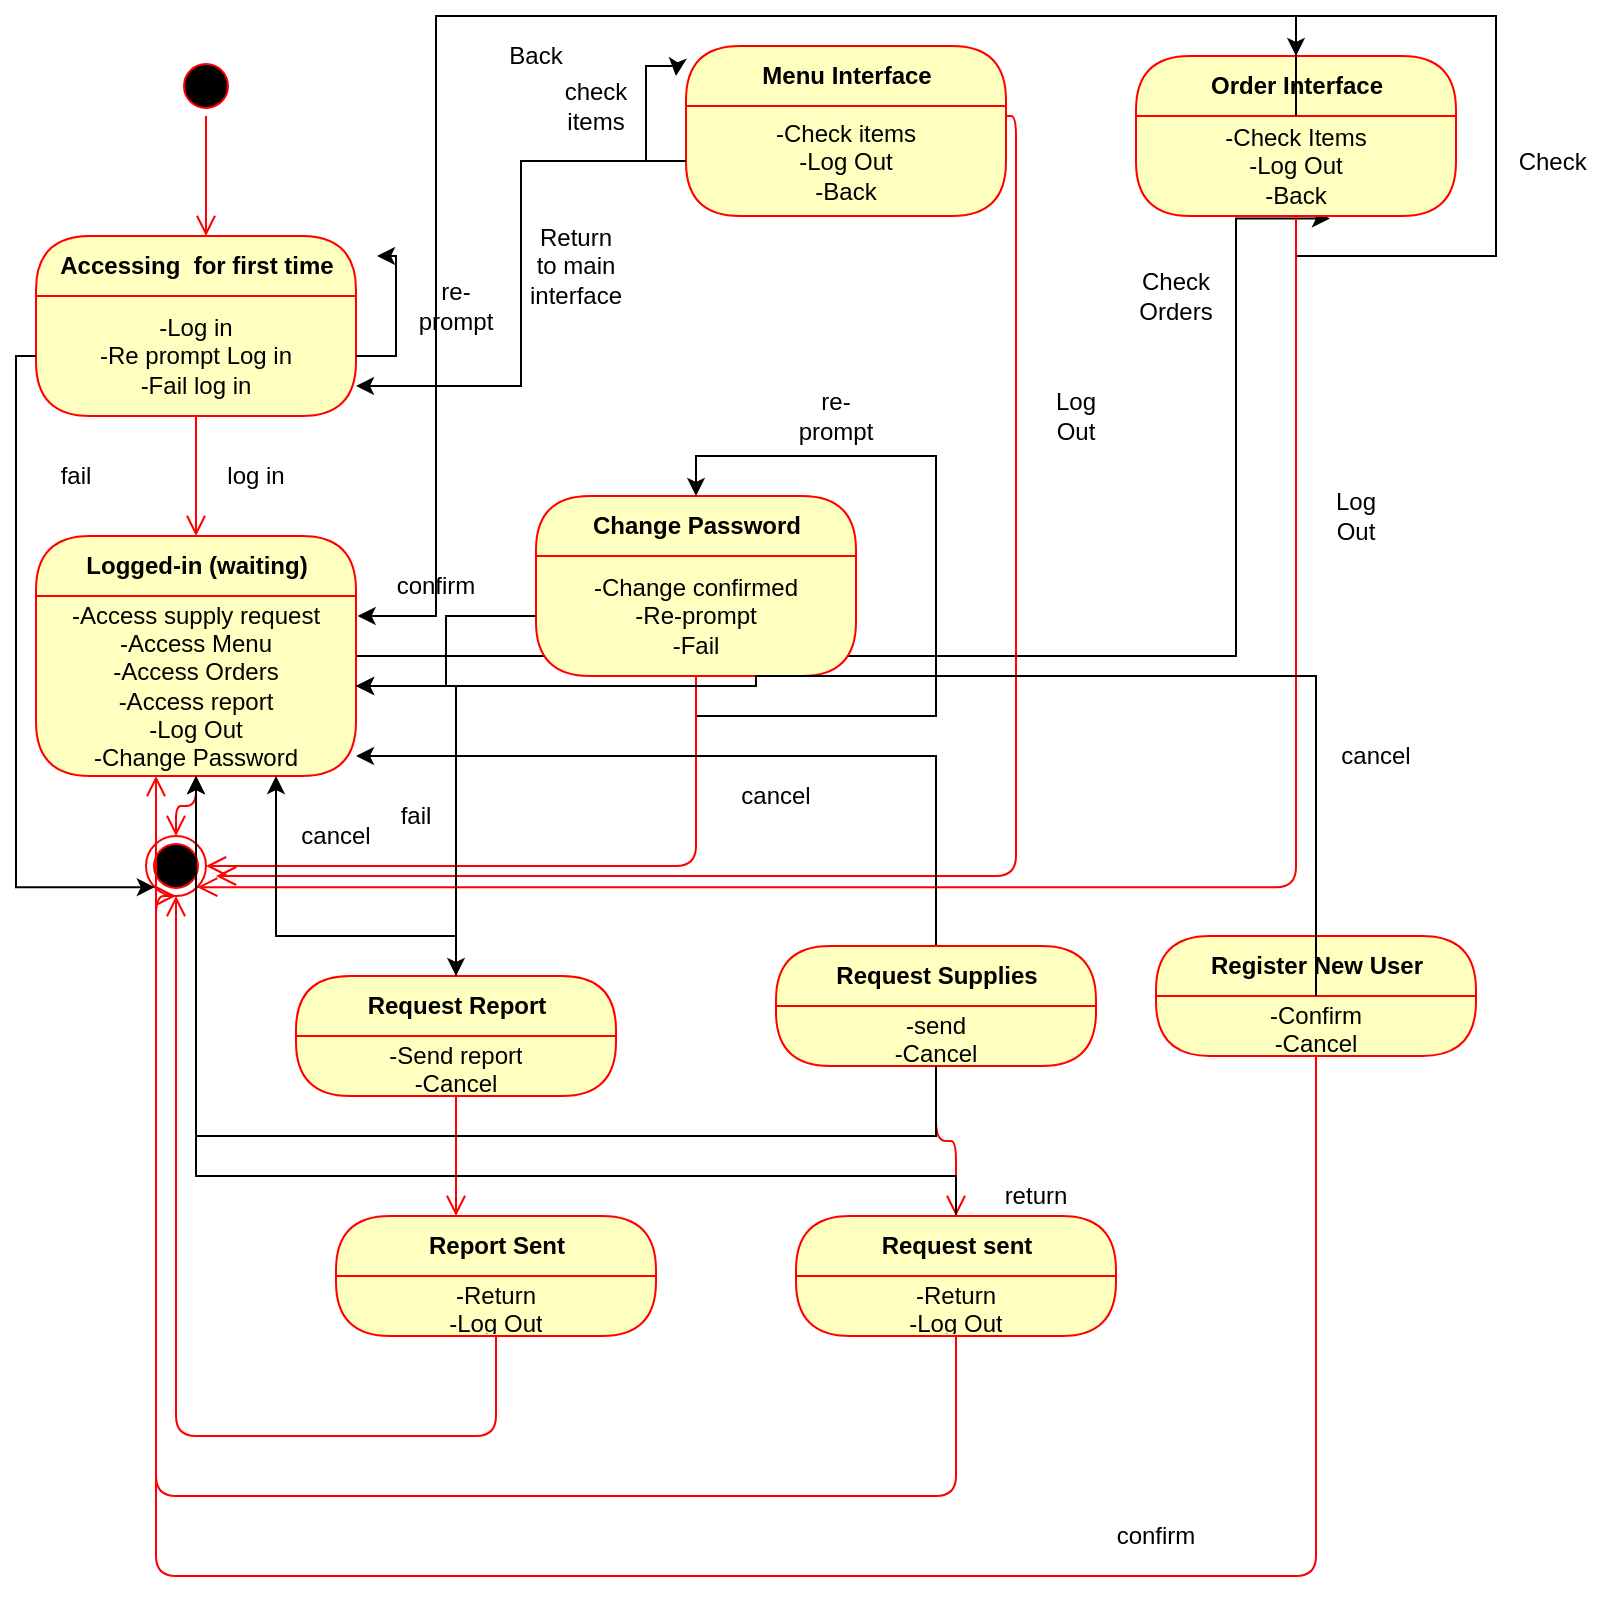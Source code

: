 <mxfile version="10.6.6" type="device"><diagram id="8wEIx84eH4FbLb4B6YSK" name="Page-1"><mxGraphModel dx="1181" dy="649" grid="1" gridSize="10" guides="1" tooltips="1" connect="1" arrows="1" fold="1" page="1" pageScale="1" pageWidth="850" pageHeight="1100" math="0" shadow="0"><root><mxCell id="0"/><mxCell id="1" parent="0"/><mxCell id="n7SYliNY7oAw-3sgeXin-1" value="" style="ellipse;html=1;shape=startState;fillColor=#000000;strokeColor=#ff0000;" vertex="1" parent="1"><mxGeometry x="90" y="40" width="30" height="30" as="geometry"/></mxCell><mxCell id="n7SYliNY7oAw-3sgeXin-2" value="" style="edgeStyle=orthogonalEdgeStyle;html=1;verticalAlign=bottom;endArrow=open;endSize=8;strokeColor=#ff0000;" edge="1" source="n7SYliNY7oAw-3sgeXin-1" parent="1"><mxGeometry relative="1" as="geometry"><mxPoint x="105" y="130" as="targetPoint"/></mxGeometry></mxCell><mxCell id="n7SYliNY7oAw-3sgeXin-3" value="Accessing&amp;nbsp; for first time" style="swimlane;html=1;fontStyle=1;align=center;verticalAlign=middle;childLayout=stackLayout;horizontal=1;startSize=30;horizontalStack=0;resizeParent=0;resizeLast=1;container=0;fontColor=#000000;collapsible=0;rounded=1;arcSize=30;strokeColor=#ff0000;fillColor=#ffffc0;swimlaneFillColor=#ffffc0;" vertex="1" parent="1"><mxGeometry x="20" y="130" width="160" height="90" as="geometry"/></mxCell><mxCell id="n7SYliNY7oAw-3sgeXin-4" value="-Log in&lt;br&gt;-Re prompt Log in&lt;br&gt;-Fail log in&lt;br&gt;" style="text;html=1;strokeColor=none;fillColor=none;align=center;verticalAlign=middle;spacingLeft=4;spacingRight=4;whiteSpace=wrap;overflow=hidden;rotatable=0;fontColor=#000000;" vertex="1" parent="n7SYliNY7oAw-3sgeXin-3"><mxGeometry y="30" width="160" height="60" as="geometry"/></mxCell><mxCell id="n7SYliNY7oAw-3sgeXin-5" value="" style="edgeStyle=orthogonalEdgeStyle;html=1;verticalAlign=bottom;endArrow=open;endSize=8;strokeColor=#ff0000;entryX=0.5;entryY=0;entryDx=0;entryDy=0;" edge="1" source="n7SYliNY7oAw-3sgeXin-3" parent="1" target="n7SYliNY7oAw-3sgeXin-7"><mxGeometry relative="1" as="geometry"><mxPoint x="100" y="270" as="targetPoint"/><Array as="points"><mxPoint x="100" y="260"/><mxPoint x="100" y="260"/></Array></mxGeometry></mxCell><mxCell id="n7SYliNY7oAw-3sgeXin-47" style="edgeStyle=orthogonalEdgeStyle;rounded=0;orthogonalLoop=1;jettySize=auto;html=1;entryX=0.606;entryY=1.025;entryDx=0;entryDy=0;entryPerimeter=0;" edge="1" parent="1" source="n7SYliNY7oAw-3sgeXin-7" target="n7SYliNY7oAw-3sgeXin-40"><mxGeometry relative="1" as="geometry"><Array as="points"><mxPoint x="620" y="340"/><mxPoint x="620" y="121"/></Array></mxGeometry></mxCell><mxCell id="n7SYliNY7oAw-3sgeXin-7" value="Logged-in (waiting)" style="swimlane;html=1;fontStyle=1;align=center;verticalAlign=middle;childLayout=stackLayout;horizontal=1;startSize=30;horizontalStack=0;resizeParent=0;resizeLast=1;container=0;fontColor=#000000;collapsible=0;rounded=1;arcSize=30;strokeColor=#ff0000;fillColor=#ffffc0;swimlaneFillColor=#ffffc0;" vertex="1" parent="1"><mxGeometry x="20" y="280" width="160" height="120" as="geometry"/></mxCell><mxCell id="n7SYliNY7oAw-3sgeXin-8" value="-Access supply request&lt;br&gt;-Access Menu&lt;br&gt;-Access Orders&lt;br&gt;-Access report&lt;br&gt;-Log Out&lt;br&gt;-Change Password&lt;br&gt;" style="text;html=1;strokeColor=none;fillColor=none;align=center;verticalAlign=middle;spacingLeft=4;spacingRight=4;whiteSpace=wrap;overflow=hidden;rotatable=0;fontColor=#000000;" vertex="1" parent="n7SYliNY7oAw-3sgeXin-7"><mxGeometry y="30" width="160" height="90" as="geometry"/></mxCell><mxCell id="n7SYliNY7oAw-3sgeXin-9" value="" style="edgeStyle=orthogonalEdgeStyle;html=1;verticalAlign=bottom;endArrow=open;endSize=8;strokeColor=#ff0000;entryX=0.5;entryY=0;entryDx=0;entryDy=0;" edge="1" source="n7SYliNY7oAw-3sgeXin-7" parent="1" target="n7SYliNY7oAw-3sgeXin-10"><mxGeometry relative="1" as="geometry"><mxPoint x="105" y="390" as="targetPoint"/><Array as="points"/></mxGeometry></mxCell><mxCell id="n7SYliNY7oAw-3sgeXin-10" value="" style="ellipse;html=1;shape=endState;fillColor=#000000;strokeColor=#ff0000;" vertex="1" parent="1"><mxGeometry x="75" y="430" width="30" height="30" as="geometry"/></mxCell><mxCell id="n7SYliNY7oAw-3sgeXin-11" value="Change Password" style="swimlane;html=1;fontStyle=1;align=center;verticalAlign=middle;childLayout=stackLayout;horizontal=1;startSize=30;horizontalStack=0;resizeParent=0;resizeLast=1;container=0;fontColor=#000000;collapsible=0;rounded=1;arcSize=30;strokeColor=#ff0000;fillColor=#ffffc0;swimlaneFillColor=#ffffc0;" vertex="1" parent="1"><mxGeometry x="270" y="260" width="160" height="90" as="geometry"/></mxCell><mxCell id="n7SYliNY7oAw-3sgeXin-14" value="-Change confirmed&lt;br&gt;-Re-prompt&lt;br&gt;-Fail&lt;br&gt;" style="text;html=1;strokeColor=none;fillColor=none;align=center;verticalAlign=middle;spacingLeft=4;spacingRight=4;whiteSpace=wrap;overflow=hidden;rotatable=0;fontColor=#000000;" vertex="1" parent="n7SYliNY7oAw-3sgeXin-11"><mxGeometry y="30" width="160" height="60" as="geometry"/></mxCell><mxCell id="n7SYliNY7oAw-3sgeXin-12" value="-Change confirmed&lt;br&gt;-Re-prompt&lt;br&gt;-Fail&lt;br&gt;" style="text;html=1;strokeColor=none;fillColor=none;align=center;verticalAlign=middle;spacingLeft=4;spacingRight=4;whiteSpace=wrap;overflow=hidden;rotatable=0;fontColor=#000000;" vertex="1" parent="n7SYliNY7oAw-3sgeXin-11"><mxGeometry y="90" width="160" as="geometry"/></mxCell><mxCell id="n7SYliNY7oAw-3sgeXin-16" style="edgeStyle=orthogonalEdgeStyle;rounded=0;orthogonalLoop=1;jettySize=auto;html=1;entryX=0.5;entryY=0;entryDx=0;entryDy=0;" edge="1" parent="n7SYliNY7oAw-3sgeXin-11" source="n7SYliNY7oAw-3sgeXin-12" target="n7SYliNY7oAw-3sgeXin-11"><mxGeometry relative="1" as="geometry"><mxPoint x="190" y="30" as="targetPoint"/><Array as="points"><mxPoint x="80" y="110"/><mxPoint x="200" y="110"/><mxPoint x="200" y="-20"/><mxPoint x="80" y="-20"/></Array></mxGeometry></mxCell><mxCell id="n7SYliNY7oAw-3sgeXin-13" value="" style="edgeStyle=orthogonalEdgeStyle;html=1;verticalAlign=bottom;endArrow=open;endSize=8;strokeColor=#ff0000;entryX=1;entryY=0.5;entryDx=0;entryDy=0;" edge="1" source="n7SYliNY7oAw-3sgeXin-11" parent="1" target="n7SYliNY7oAw-3sgeXin-10"><mxGeometry relative="1" as="geometry"><mxPoint x="350" y="380" as="targetPoint"/><Array as="points"><mxPoint x="350" y="445"/></Array></mxGeometry></mxCell><mxCell id="n7SYliNY7oAw-3sgeXin-15" style="edgeStyle=orthogonalEdgeStyle;rounded=0;orthogonalLoop=1;jettySize=auto;html=1;" edge="1" parent="1" source="n7SYliNY7oAw-3sgeXin-14" target="n7SYliNY7oAw-3sgeXin-8"><mxGeometry relative="1" as="geometry"/></mxCell><mxCell id="n7SYliNY7oAw-3sgeXin-17" value="re-prompt" style="text;html=1;strokeColor=none;fillColor=none;align=center;verticalAlign=middle;whiteSpace=wrap;rounded=0;" vertex="1" parent="1"><mxGeometry x="400" y="210" width="40" height="20" as="geometry"/></mxCell><mxCell id="n7SYliNY7oAw-3sgeXin-18" value="confirm" style="text;html=1;strokeColor=none;fillColor=none;align=center;verticalAlign=middle;whiteSpace=wrap;rounded=0;" vertex="1" parent="1"><mxGeometry x="200" y="295" width="40" height="20" as="geometry"/></mxCell><mxCell id="n7SYliNY7oAw-3sgeXin-19" value="fail" style="text;html=1;strokeColor=none;fillColor=none;align=center;verticalAlign=middle;whiteSpace=wrap;rounded=0;" vertex="1" parent="1"><mxGeometry x="190" y="410" width="40" height="20" as="geometry"/></mxCell><mxCell id="n7SYliNY7oAw-3sgeXin-23" style="edgeStyle=orthogonalEdgeStyle;rounded=0;orthogonalLoop=1;jettySize=auto;html=1;" edge="1" parent="1" source="n7SYliNY7oAw-3sgeXin-4"><mxGeometry relative="1" as="geometry"><mxPoint x="190" y="140" as="targetPoint"/></mxGeometry></mxCell><mxCell id="n7SYliNY7oAw-3sgeXin-26" value="re-prompt" style="text;html=1;strokeColor=none;fillColor=none;align=center;verticalAlign=middle;whiteSpace=wrap;rounded=0;" vertex="1" parent="1"><mxGeometry x="210" y="155" width="40" height="20" as="geometry"/></mxCell><mxCell id="n7SYliNY7oAw-3sgeXin-27" style="edgeStyle=orthogonalEdgeStyle;rounded=0;orthogonalLoop=1;jettySize=auto;html=1;entryX=0;entryY=1;entryDx=0;entryDy=0;" edge="1" parent="1" source="n7SYliNY7oAw-3sgeXin-4" target="n7SYliNY7oAw-3sgeXin-10"><mxGeometry relative="1" as="geometry"><Array as="points"><mxPoint x="10" y="190"/><mxPoint x="10" y="456"/></Array></mxGeometry></mxCell><mxCell id="n7SYliNY7oAw-3sgeXin-28" value="fail" style="text;html=1;strokeColor=none;fillColor=none;align=center;verticalAlign=middle;whiteSpace=wrap;rounded=0;" vertex="1" parent="1"><mxGeometry x="20" y="240" width="40" height="20" as="geometry"/></mxCell><mxCell id="n7SYliNY7oAw-3sgeXin-29" value="log in" style="text;html=1;strokeColor=none;fillColor=none;align=center;verticalAlign=middle;whiteSpace=wrap;rounded=0;" vertex="1" parent="1"><mxGeometry x="110" y="240" width="40" height="20" as="geometry"/></mxCell><mxCell id="n7SYliNY7oAw-3sgeXin-30" value="Menu Interface" style="swimlane;html=1;fontStyle=1;align=center;verticalAlign=middle;childLayout=stackLayout;horizontal=1;startSize=30;horizontalStack=0;resizeParent=0;resizeLast=1;container=0;fontColor=#000000;collapsible=0;rounded=1;arcSize=30;strokeColor=#ff0000;fillColor=#ffffc0;swimlaneFillColor=#ffffc0;" vertex="1" parent="1"><mxGeometry x="345" y="35" width="160" height="85" as="geometry"/></mxCell><mxCell id="n7SYliNY7oAw-3sgeXin-31" value="-Check items&lt;br&gt;-Log Out&lt;br&gt;-Back&lt;br&gt;" style="text;html=1;strokeColor=none;fillColor=none;align=center;verticalAlign=middle;spacingLeft=4;spacingRight=4;whiteSpace=wrap;overflow=hidden;rotatable=0;fontColor=#000000;" vertex="1" parent="n7SYliNY7oAw-3sgeXin-30"><mxGeometry y="30" width="160" height="55" as="geometry"/></mxCell><mxCell id="n7SYliNY7oAw-3sgeXin-32" value="" style="edgeStyle=orthogonalEdgeStyle;html=1;verticalAlign=bottom;endArrow=open;endSize=8;strokeColor=#ff0000;" edge="1" source="n7SYliNY7oAw-3sgeXin-30" parent="1"><mxGeometry relative="1" as="geometry"><mxPoint x="110" y="450" as="targetPoint"/><Array as="points"><mxPoint x="510" y="70"/><mxPoint x="510" y="450"/></Array></mxGeometry></mxCell><mxCell id="n7SYliNY7oAw-3sgeXin-34" style="edgeStyle=orthogonalEdgeStyle;rounded=0;orthogonalLoop=1;jettySize=auto;html=1;" edge="1" parent="1" source="n7SYliNY7oAw-3sgeXin-31"><mxGeometry relative="1" as="geometry"><mxPoint x="340" y="50" as="targetPoint"/></mxGeometry></mxCell><mxCell id="n7SYliNY7oAw-3sgeXin-35" value="check items" style="text;html=1;strokeColor=none;fillColor=none;align=center;verticalAlign=middle;whiteSpace=wrap;rounded=0;" vertex="1" parent="1"><mxGeometry x="280" y="55" width="40" height="20" as="geometry"/></mxCell><mxCell id="n7SYliNY7oAw-3sgeXin-36" value="Log Out" style="text;html=1;strokeColor=none;fillColor=none;align=center;verticalAlign=middle;whiteSpace=wrap;rounded=0;" vertex="1" parent="1"><mxGeometry x="520" y="210" width="40" height="20" as="geometry"/></mxCell><mxCell id="n7SYliNY7oAw-3sgeXin-37" style="edgeStyle=orthogonalEdgeStyle;rounded=0;orthogonalLoop=1;jettySize=auto;html=1;entryX=1;entryY=0.75;entryDx=0;entryDy=0;" edge="1" parent="1" source="n7SYliNY7oAw-3sgeXin-31" target="n7SYliNY7oAw-3sgeXin-4"><mxGeometry relative="1" as="geometry"/></mxCell><mxCell id="n7SYliNY7oAw-3sgeXin-38" value="Return to main interface" style="text;html=1;strokeColor=none;fillColor=none;align=center;verticalAlign=middle;whiteSpace=wrap;rounded=0;" vertex="1" parent="1"><mxGeometry x="270" y="135" width="40" height="20" as="geometry"/></mxCell><mxCell id="n7SYliNY7oAw-3sgeXin-39" value="Order Interface" style="swimlane;html=1;fontStyle=1;align=center;verticalAlign=middle;childLayout=stackLayout;horizontal=1;startSize=30;horizontalStack=0;resizeParent=0;resizeLast=1;container=0;fontColor=#000000;collapsible=0;rounded=1;arcSize=30;strokeColor=#ff0000;fillColor=#ffffc0;swimlaneFillColor=#ffffc0;" vertex="1" parent="1"><mxGeometry x="570" y="40" width="160" height="80" as="geometry"/></mxCell><mxCell id="n7SYliNY7oAw-3sgeXin-43" style="edgeStyle=orthogonalEdgeStyle;rounded=0;orthogonalLoop=1;jettySize=auto;html=1;entryX=0.5;entryY=0;entryDx=0;entryDy=0;" edge="1" parent="n7SYliNY7oAw-3sgeXin-39" source="n7SYliNY7oAw-3sgeXin-40" target="n7SYliNY7oAw-3sgeXin-39"><mxGeometry relative="1" as="geometry"><Array as="points"><mxPoint x="80" y="100"/><mxPoint x="180" y="100"/><mxPoint x="180" y="-20"/><mxPoint x="80" y="-20"/></Array></mxGeometry></mxCell><mxCell id="n7SYliNY7oAw-3sgeXin-40" value="-Check Items&lt;br&gt;-Log Out&lt;br&gt;-Back&lt;br&gt;" style="text;html=1;strokeColor=none;fillColor=none;align=center;verticalAlign=middle;spacingLeft=4;spacingRight=4;whiteSpace=wrap;overflow=hidden;rotatable=0;fontColor=#000000;" vertex="1" parent="n7SYliNY7oAw-3sgeXin-39"><mxGeometry y="30" width="160" height="50" as="geometry"/></mxCell><mxCell id="n7SYliNY7oAw-3sgeXin-41" value="" style="edgeStyle=orthogonalEdgeStyle;html=1;verticalAlign=bottom;endArrow=open;endSize=8;strokeColor=#ff0000;entryX=1;entryY=1;entryDx=0;entryDy=0;" edge="1" source="n7SYliNY7oAw-3sgeXin-39" parent="1" target="n7SYliNY7oAw-3sgeXin-10"><mxGeometry relative="1" as="geometry"><mxPoint x="650" y="160" as="targetPoint"/><Array as="points"><mxPoint x="650" y="456"/></Array></mxGeometry></mxCell><mxCell id="n7SYliNY7oAw-3sgeXin-42" value="Log Out" style="text;html=1;strokeColor=none;fillColor=none;align=center;verticalAlign=middle;whiteSpace=wrap;rounded=0;" vertex="1" parent="1"><mxGeometry x="660" y="260" width="40" height="20" as="geometry"/></mxCell><mxCell id="n7SYliNY7oAw-3sgeXin-44" value="Check&amp;nbsp;" style="text;html=1;strokeColor=none;fillColor=none;align=center;verticalAlign=middle;whiteSpace=wrap;rounded=0;" vertex="1" parent="1"><mxGeometry x="760" y="83" width="40" height="20" as="geometry"/></mxCell><mxCell id="n7SYliNY7oAw-3sgeXin-45" style="edgeStyle=orthogonalEdgeStyle;rounded=0;orthogonalLoop=1;jettySize=auto;html=1;entryX=1.005;entryY=0.111;entryDx=0;entryDy=0;entryPerimeter=0;" edge="1" parent="1" source="n7SYliNY7oAw-3sgeXin-40" target="n7SYliNY7oAw-3sgeXin-8"><mxGeometry relative="1" as="geometry"><Array as="points"><mxPoint x="650" y="20"/><mxPoint x="220" y="20"/><mxPoint x="220" y="320"/></Array></mxGeometry></mxCell><mxCell id="n7SYliNY7oAw-3sgeXin-46" value="Back" style="text;html=1;strokeColor=none;fillColor=none;align=center;verticalAlign=middle;whiteSpace=wrap;rounded=0;" vertex="1" parent="1"><mxGeometry x="250" y="30" width="40" height="20" as="geometry"/></mxCell><mxCell id="n7SYliNY7oAw-3sgeXin-48" value="Check Orders" style="text;html=1;strokeColor=none;fillColor=none;align=center;verticalAlign=middle;whiteSpace=wrap;rounded=0;" vertex="1" parent="1"><mxGeometry x="570" y="150" width="40" height="20" as="geometry"/></mxCell><mxCell id="n7SYliNY7oAw-3sgeXin-59" style="edgeStyle=orthogonalEdgeStyle;rounded=0;orthogonalLoop=1;jettySize=auto;html=1;entryX=0.75;entryY=1;entryDx=0;entryDy=0;" edge="1" parent="1" source="n7SYliNY7oAw-3sgeXin-49" target="n7SYliNY7oAw-3sgeXin-8"><mxGeometry relative="1" as="geometry"><Array as="points"><mxPoint x="230" y="480"/><mxPoint x="140" y="480"/></Array></mxGeometry></mxCell><mxCell id="n7SYliNY7oAw-3sgeXin-49" value="Request Report" style="swimlane;html=1;fontStyle=1;align=center;verticalAlign=middle;childLayout=stackLayout;horizontal=1;startSize=30;horizontalStack=0;resizeParent=0;resizeLast=1;container=0;fontColor=#000000;collapsible=0;rounded=1;arcSize=30;strokeColor=#ff0000;fillColor=#ffffc0;swimlaneFillColor=#ffffc0;" vertex="1" parent="1"><mxGeometry x="150" y="500" width="160" height="60" as="geometry"/></mxCell><mxCell id="n7SYliNY7oAw-3sgeXin-50" value="-Send report&lt;br&gt;-Cancel&lt;br&gt;" style="text;html=1;strokeColor=none;fillColor=none;align=center;verticalAlign=middle;spacingLeft=4;spacingRight=4;whiteSpace=wrap;overflow=hidden;rotatable=0;fontColor=#000000;" vertex="1" parent="n7SYliNY7oAw-3sgeXin-49"><mxGeometry y="30" width="160" height="30" as="geometry"/></mxCell><mxCell id="n7SYliNY7oAw-3sgeXin-52" value="Subtitle" style="text;html=1;strokeColor=none;fillColor=none;align=center;verticalAlign=middle;spacingLeft=4;spacingRight=4;whiteSpace=wrap;overflow=hidden;rotatable=0;fontColor=#000000;" vertex="1" parent="n7SYliNY7oAw-3sgeXin-49"><mxGeometry y="60" width="160" as="geometry"/></mxCell><mxCell id="n7SYliNY7oAw-3sgeXin-51" value="" style="edgeStyle=orthogonalEdgeStyle;html=1;verticalAlign=bottom;endArrow=open;endSize=8;strokeColor=#ff0000;" edge="1" source="n7SYliNY7oAw-3sgeXin-49" parent="1"><mxGeometry relative="1" as="geometry"><mxPoint x="230" y="620" as="targetPoint"/></mxGeometry></mxCell><mxCell id="n7SYliNY7oAw-3sgeXin-53" value="Report Sent" style="swimlane;html=1;fontStyle=1;align=center;verticalAlign=middle;childLayout=stackLayout;horizontal=1;startSize=30;horizontalStack=0;resizeParent=0;resizeLast=1;container=0;fontColor=#000000;collapsible=0;rounded=1;arcSize=30;strokeColor=#ff0000;fillColor=#ffffc0;swimlaneFillColor=#ffffc0;" vertex="1" parent="1"><mxGeometry x="170" y="620" width="160" height="60" as="geometry"/></mxCell><mxCell id="n7SYliNY7oAw-3sgeXin-54" value="-Return&lt;br&gt;-Log Out&lt;br&gt;" style="text;html=1;strokeColor=none;fillColor=none;align=center;verticalAlign=middle;spacingLeft=4;spacingRight=4;whiteSpace=wrap;overflow=hidden;rotatable=0;fontColor=#000000;" vertex="1" parent="n7SYliNY7oAw-3sgeXin-53"><mxGeometry y="30" width="160" height="30" as="geometry"/></mxCell><mxCell id="n7SYliNY7oAw-3sgeXin-55" value="" style="edgeStyle=orthogonalEdgeStyle;html=1;verticalAlign=bottom;endArrow=open;endSize=8;strokeColor=#ff0000;entryX=0.5;entryY=1;entryDx=0;entryDy=0;" edge="1" source="n7SYliNY7oAw-3sgeXin-53" parent="1" target="n7SYliNY7oAw-3sgeXin-10"><mxGeometry relative="1" as="geometry"><mxPoint x="250" y="740" as="targetPoint"/><Array as="points"><mxPoint x="250" y="730"/><mxPoint x="90" y="730"/></Array></mxGeometry></mxCell><mxCell id="n7SYliNY7oAw-3sgeXin-58" style="edgeStyle=orthogonalEdgeStyle;rounded=0;orthogonalLoop=1;jettySize=auto;html=1;" edge="1" parent="1" source="n7SYliNY7oAw-3sgeXin-8" target="n7SYliNY7oAw-3sgeXin-49"><mxGeometry relative="1" as="geometry"><Array as="points"><mxPoint x="230" y="355"/></Array></mxGeometry></mxCell><mxCell id="n7SYliNY7oAw-3sgeXin-60" value="cancel" style="text;html=1;strokeColor=none;fillColor=none;align=center;verticalAlign=middle;whiteSpace=wrap;rounded=0;" vertex="1" parent="1"><mxGeometry x="150" y="420" width="40" height="20" as="geometry"/></mxCell><mxCell id="n7SYliNY7oAw-3sgeXin-70" style="edgeStyle=orthogonalEdgeStyle;rounded=0;orthogonalLoop=1;jettySize=auto;html=1;" edge="1" parent="1" source="n7SYliNY7oAw-3sgeXin-61" target="n7SYliNY7oAw-3sgeXin-8"><mxGeometry relative="1" as="geometry"><Array as="points"><mxPoint x="470" y="390"/></Array></mxGeometry></mxCell><mxCell id="n7SYliNY7oAw-3sgeXin-61" value="Request Supplies" style="swimlane;html=1;fontStyle=1;align=center;verticalAlign=middle;childLayout=stackLayout;horizontal=1;startSize=30;horizontalStack=0;resizeParent=0;resizeLast=1;container=0;fontColor=#000000;collapsible=0;rounded=1;arcSize=30;strokeColor=#ff0000;fillColor=#ffffc0;swimlaneFillColor=#ffffc0;" vertex="1" parent="1"><mxGeometry x="390" y="485" width="160" height="60" as="geometry"/></mxCell><mxCell id="n7SYliNY7oAw-3sgeXin-62" value="-send&lt;br&gt;-Cancel&lt;br&gt;" style="text;html=1;strokeColor=none;fillColor=none;align=center;verticalAlign=middle;spacingLeft=4;spacingRight=4;whiteSpace=wrap;overflow=hidden;rotatable=0;fontColor=#000000;" vertex="1" parent="n7SYliNY7oAw-3sgeXin-61"><mxGeometry y="30" width="160" height="30" as="geometry"/></mxCell><mxCell id="n7SYliNY7oAw-3sgeXin-63" value="" style="edgeStyle=orthogonalEdgeStyle;html=1;verticalAlign=bottom;endArrow=open;endSize=8;strokeColor=#ff0000;entryX=0.5;entryY=0;entryDx=0;entryDy=0;" edge="1" source="n7SYliNY7oAw-3sgeXin-61" parent="1" target="n7SYliNY7oAw-3sgeXin-65"><mxGeometry relative="1" as="geometry"><mxPoint x="470" y="605" as="targetPoint"/></mxGeometry></mxCell><mxCell id="n7SYliNY7oAw-3sgeXin-64" style="edgeStyle=orthogonalEdgeStyle;rounded=0;orthogonalLoop=1;jettySize=auto;html=1;" edge="1" parent="1" source="n7SYliNY7oAw-3sgeXin-62" target="n7SYliNY7oAw-3sgeXin-8"><mxGeometry relative="1" as="geometry"><Array as="points"><mxPoint x="470" y="580"/><mxPoint x="100" y="580"/></Array></mxGeometry></mxCell><mxCell id="n7SYliNY7oAw-3sgeXin-68" style="edgeStyle=orthogonalEdgeStyle;rounded=0;orthogonalLoop=1;jettySize=auto;html=1;" edge="1" parent="1" source="n7SYliNY7oAw-3sgeXin-65" target="n7SYliNY7oAw-3sgeXin-8"><mxGeometry relative="1" as="geometry"><Array as="points"><mxPoint x="480" y="600"/><mxPoint x="100" y="600"/></Array></mxGeometry></mxCell><mxCell id="n7SYliNY7oAw-3sgeXin-65" value="Request sent" style="swimlane;html=1;fontStyle=1;align=center;verticalAlign=middle;childLayout=stackLayout;horizontal=1;startSize=30;horizontalStack=0;resizeParent=0;resizeLast=1;container=0;fontColor=#000000;collapsible=0;rounded=1;arcSize=30;strokeColor=#ff0000;fillColor=#ffffc0;swimlaneFillColor=#ffffc0;" vertex="1" parent="1"><mxGeometry x="400" y="620" width="160" height="60" as="geometry"/></mxCell><mxCell id="n7SYliNY7oAw-3sgeXin-66" value="-Return&lt;br&gt;-Log Out&lt;br&gt;" style="text;html=1;strokeColor=none;fillColor=none;align=center;verticalAlign=middle;spacingLeft=4;spacingRight=4;whiteSpace=wrap;overflow=hidden;rotatable=0;fontColor=#000000;" vertex="1" parent="n7SYliNY7oAw-3sgeXin-65"><mxGeometry y="30" width="160" height="30" as="geometry"/></mxCell><mxCell id="n7SYliNY7oAw-3sgeXin-67" value="" style="edgeStyle=orthogonalEdgeStyle;html=1;verticalAlign=bottom;endArrow=open;endSize=8;strokeColor=#ff0000;" edge="1" source="n7SYliNY7oAw-3sgeXin-65" parent="1"><mxGeometry relative="1" as="geometry"><mxPoint x="90" y="460" as="targetPoint"/><Array as="points"><mxPoint x="480" y="760"/><mxPoint x="80" y="760"/></Array></mxGeometry></mxCell><mxCell id="n7SYliNY7oAw-3sgeXin-69" value="return" style="text;html=1;strokeColor=none;fillColor=none;align=center;verticalAlign=middle;whiteSpace=wrap;rounded=0;" vertex="1" parent="1"><mxGeometry x="500" y="600" width="40" height="20" as="geometry"/></mxCell><mxCell id="n7SYliNY7oAw-3sgeXin-71" value="cancel" style="text;html=1;strokeColor=none;fillColor=none;align=center;verticalAlign=middle;whiteSpace=wrap;rounded=0;" vertex="1" parent="1"><mxGeometry x="370" y="400" width="40" height="20" as="geometry"/></mxCell><mxCell id="n7SYliNY7oAw-3sgeXin-72" value="Register New User" style="swimlane;html=1;fontStyle=1;align=center;verticalAlign=middle;childLayout=stackLayout;horizontal=1;startSize=30;horizontalStack=0;resizeParent=0;resizeLast=1;container=0;fontColor=#000000;collapsible=0;rounded=1;arcSize=30;strokeColor=#ff0000;fillColor=#ffffc0;swimlaneFillColor=#ffffc0;" vertex="1" parent="1"><mxGeometry x="580" y="480" width="160" height="60" as="geometry"/></mxCell><mxCell id="n7SYliNY7oAw-3sgeXin-73" value="-Confirm&lt;br&gt;-Cancel&lt;br&gt;" style="text;html=1;strokeColor=none;fillColor=none;align=center;verticalAlign=middle;spacingLeft=4;spacingRight=4;whiteSpace=wrap;overflow=hidden;rotatable=0;fontColor=#000000;" vertex="1" parent="n7SYliNY7oAw-3sgeXin-72"><mxGeometry y="30" width="160" height="30" as="geometry"/></mxCell><mxCell id="n7SYliNY7oAw-3sgeXin-74" value="" style="edgeStyle=orthogonalEdgeStyle;html=1;verticalAlign=bottom;endArrow=open;endSize=8;strokeColor=#ff0000;entryX=0.375;entryY=1;entryDx=0;entryDy=0;entryPerimeter=0;" edge="1" source="n7SYliNY7oAw-3sgeXin-72" parent="1" target="n7SYliNY7oAw-3sgeXin-8"><mxGeometry relative="1" as="geometry"><mxPoint x="660" y="600" as="targetPoint"/><Array as="points"><mxPoint x="660" y="800"/><mxPoint x="80" y="800"/></Array></mxGeometry></mxCell><mxCell id="n7SYliNY7oAw-3sgeXin-75" style="edgeStyle=orthogonalEdgeStyle;rounded=0;orthogonalLoop=1;jettySize=auto;html=1;entryX=1;entryY=0.5;entryDx=0;entryDy=0;" edge="1" parent="1" source="n7SYliNY7oAw-3sgeXin-73" target="n7SYliNY7oAw-3sgeXin-8"><mxGeometry relative="1" as="geometry"><Array as="points"><mxPoint x="660" y="350"/><mxPoint x="380" y="350"/><mxPoint x="380" y="355"/></Array></mxGeometry></mxCell><mxCell id="n7SYliNY7oAw-3sgeXin-76" value="cancel" style="text;html=1;strokeColor=none;fillColor=none;align=center;verticalAlign=middle;whiteSpace=wrap;rounded=0;" vertex="1" parent="1"><mxGeometry x="670" y="380" width="40" height="20" as="geometry"/></mxCell><mxCell id="n7SYliNY7oAw-3sgeXin-77" value="confirm" style="text;html=1;strokeColor=none;fillColor=none;align=center;verticalAlign=middle;whiteSpace=wrap;rounded=0;" vertex="1" parent="1"><mxGeometry x="560" y="770" width="40" height="20" as="geometry"/></mxCell></root></mxGraphModel></diagram></mxfile>